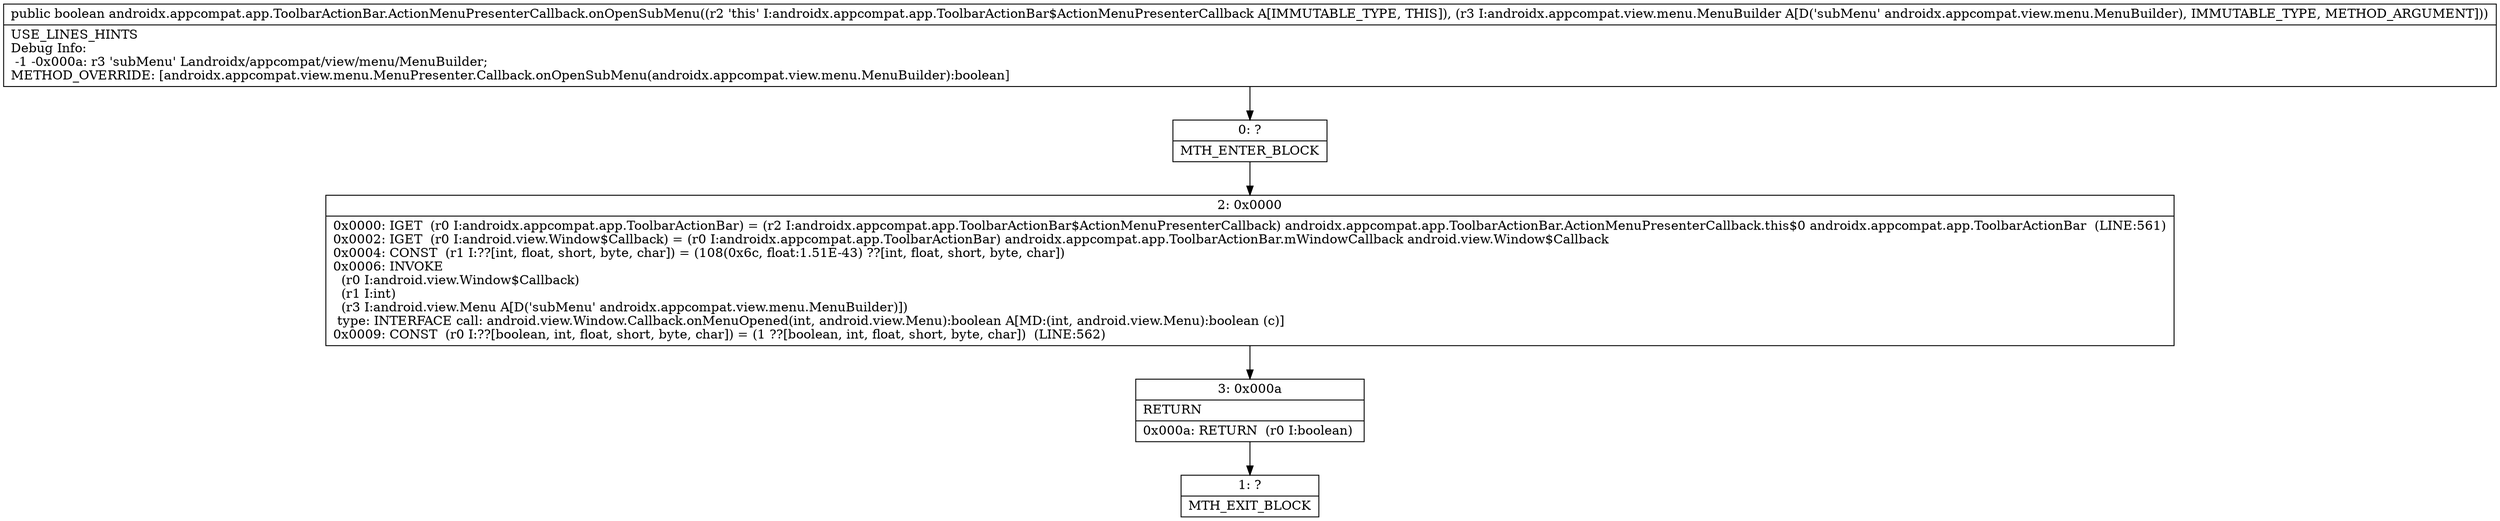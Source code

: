 digraph "CFG forandroidx.appcompat.app.ToolbarActionBar.ActionMenuPresenterCallback.onOpenSubMenu(Landroidx\/appcompat\/view\/menu\/MenuBuilder;)Z" {
Node_0 [shape=record,label="{0\:\ ?|MTH_ENTER_BLOCK\l}"];
Node_2 [shape=record,label="{2\:\ 0x0000|0x0000: IGET  (r0 I:androidx.appcompat.app.ToolbarActionBar) = (r2 I:androidx.appcompat.app.ToolbarActionBar$ActionMenuPresenterCallback) androidx.appcompat.app.ToolbarActionBar.ActionMenuPresenterCallback.this$0 androidx.appcompat.app.ToolbarActionBar  (LINE:561)\l0x0002: IGET  (r0 I:android.view.Window$Callback) = (r0 I:androidx.appcompat.app.ToolbarActionBar) androidx.appcompat.app.ToolbarActionBar.mWindowCallback android.view.Window$Callback \l0x0004: CONST  (r1 I:??[int, float, short, byte, char]) = (108(0x6c, float:1.51E\-43) ??[int, float, short, byte, char]) \l0x0006: INVOKE  \l  (r0 I:android.view.Window$Callback)\l  (r1 I:int)\l  (r3 I:android.view.Menu A[D('subMenu' androidx.appcompat.view.menu.MenuBuilder)])\l type: INTERFACE call: android.view.Window.Callback.onMenuOpened(int, android.view.Menu):boolean A[MD:(int, android.view.Menu):boolean (c)]\l0x0009: CONST  (r0 I:??[boolean, int, float, short, byte, char]) = (1 ??[boolean, int, float, short, byte, char])  (LINE:562)\l}"];
Node_3 [shape=record,label="{3\:\ 0x000a|RETURN\l|0x000a: RETURN  (r0 I:boolean) \l}"];
Node_1 [shape=record,label="{1\:\ ?|MTH_EXIT_BLOCK\l}"];
MethodNode[shape=record,label="{public boolean androidx.appcompat.app.ToolbarActionBar.ActionMenuPresenterCallback.onOpenSubMenu((r2 'this' I:androidx.appcompat.app.ToolbarActionBar$ActionMenuPresenterCallback A[IMMUTABLE_TYPE, THIS]), (r3 I:androidx.appcompat.view.menu.MenuBuilder A[D('subMenu' androidx.appcompat.view.menu.MenuBuilder), IMMUTABLE_TYPE, METHOD_ARGUMENT]))  | USE_LINES_HINTS\lDebug Info:\l  \-1 \-0x000a: r3 'subMenu' Landroidx\/appcompat\/view\/menu\/MenuBuilder;\lMETHOD_OVERRIDE: [androidx.appcompat.view.menu.MenuPresenter.Callback.onOpenSubMenu(androidx.appcompat.view.menu.MenuBuilder):boolean]\l}"];
MethodNode -> Node_0;Node_0 -> Node_2;
Node_2 -> Node_3;
Node_3 -> Node_1;
}

